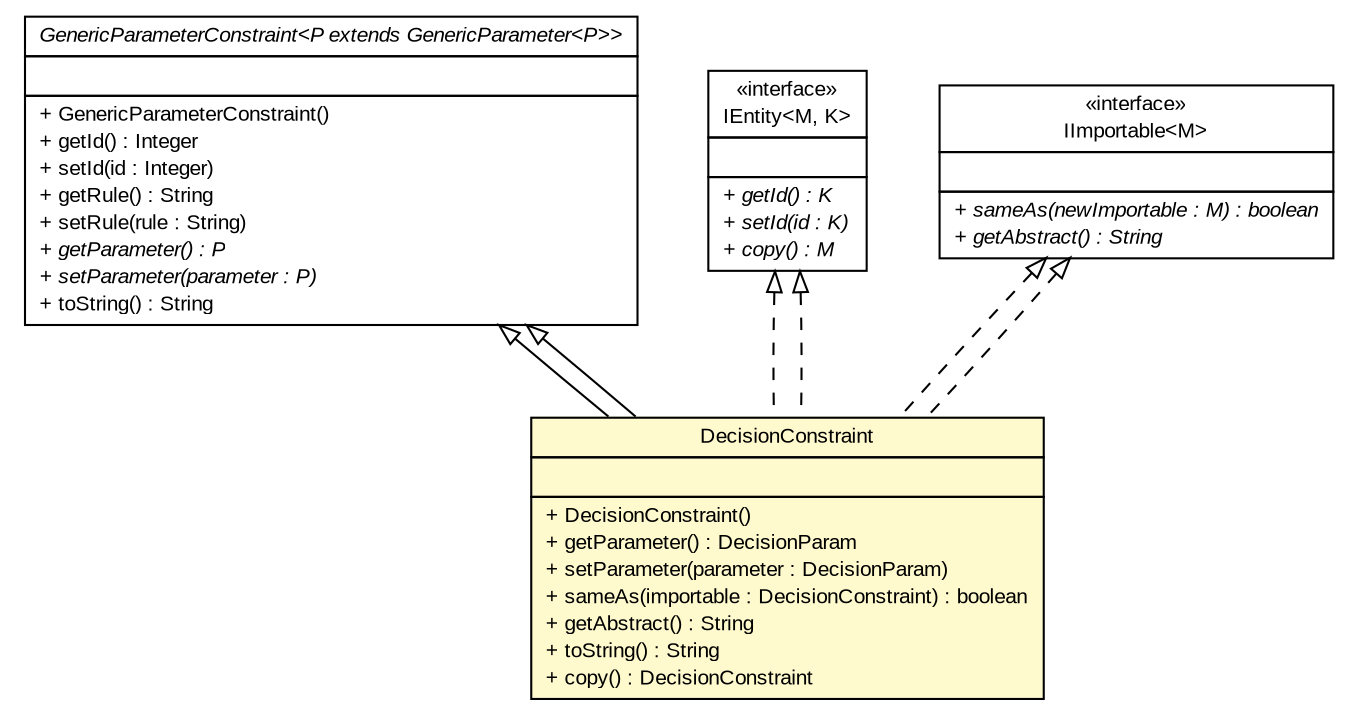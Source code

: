 #!/usr/local/bin/dot
#
# Class diagram 
# Generated by UMLGraph version R5_6-24-gf6e263 (http://www.umlgraph.org/)
#

digraph G {
	edge [fontname="arial",fontsize=10,labelfontname="arial",labelfontsize=10];
	node [fontname="arial",fontsize=10,shape=plaintext];
	nodesep=0.25;
	ranksep=0.5;
	// gov.sandia.cf.model.DecisionConstraint
	c87650 [label=<<table title="gov.sandia.cf.model.DecisionConstraint" border="0" cellborder="1" cellspacing="0" cellpadding="2" port="p" bgcolor="lemonChiffon" href="./DecisionConstraint.html">
		<tr><td><table border="0" cellspacing="0" cellpadding="1">
<tr><td align="center" balign="center"> DecisionConstraint </td></tr>
		</table></td></tr>
		<tr><td><table border="0" cellspacing="0" cellpadding="1">
<tr><td align="left" balign="left">  </td></tr>
		</table></td></tr>
		<tr><td><table border="0" cellspacing="0" cellpadding="1">
<tr><td align="left" balign="left"> + DecisionConstraint() </td></tr>
<tr><td align="left" balign="left"> + getParameter() : DecisionParam </td></tr>
<tr><td align="left" balign="left"> + setParameter(parameter : DecisionParam) </td></tr>
<tr><td align="left" balign="left"> + sameAs(importable : DecisionConstraint) : boolean </td></tr>
<tr><td align="left" balign="left"> + getAbstract() : String </td></tr>
<tr><td align="left" balign="left"> + toString() : String </td></tr>
<tr><td align="left" balign="left"> + copy() : DecisionConstraint </td></tr>
		</table></td></tr>
		</table>>, URL="./DecisionConstraint.html", fontname="arial", fontcolor="black", fontsize=10.0];
	// gov.sandia.cf.model.GenericParameterConstraint<P extends gov.sandia.cf.model.GenericParameter<P>>
	c87660 [label=<<table title="gov.sandia.cf.model.GenericParameterConstraint" border="0" cellborder="1" cellspacing="0" cellpadding="2" port="p" href="./GenericParameterConstraint.html">
		<tr><td><table border="0" cellspacing="0" cellpadding="1">
<tr><td align="center" balign="center"><font face="arial italic"> GenericParameterConstraint&lt;P extends GenericParameter&lt;P&gt;&gt; </font></td></tr>
		</table></td></tr>
		<tr><td><table border="0" cellspacing="0" cellpadding="1">
<tr><td align="left" balign="left">  </td></tr>
		</table></td></tr>
		<tr><td><table border="0" cellspacing="0" cellpadding="1">
<tr><td align="left" balign="left"> + GenericParameterConstraint() </td></tr>
<tr><td align="left" balign="left"> + getId() : Integer </td></tr>
<tr><td align="left" balign="left"> + setId(id : Integer) </td></tr>
<tr><td align="left" balign="left"> + getRule() : String </td></tr>
<tr><td align="left" balign="left"> + setRule(rule : String) </td></tr>
<tr><td align="left" balign="left"><font face="arial italic" point-size="10.0"> + getParameter() : P </font></td></tr>
<tr><td align="left" balign="left"><font face="arial italic" point-size="10.0"> + setParameter(parameter : P) </font></td></tr>
<tr><td align="left" balign="left"> + toString() : String </td></tr>
		</table></td></tr>
		</table>>, URL="./GenericParameterConstraint.html", fontname="arial", fontcolor="black", fontsize=10.0];
	// gov.sandia.cf.model.IEntity<M, K>
	c87671 [label=<<table title="gov.sandia.cf.model.IEntity" border="0" cellborder="1" cellspacing="0" cellpadding="2" port="p" href="./IEntity.html">
		<tr><td><table border="0" cellspacing="0" cellpadding="1">
<tr><td align="center" balign="center"> &#171;interface&#187; </td></tr>
<tr><td align="center" balign="center"> IEntity&lt;M, K&gt; </td></tr>
		</table></td></tr>
		<tr><td><table border="0" cellspacing="0" cellpadding="1">
<tr><td align="left" balign="left">  </td></tr>
		</table></td></tr>
		<tr><td><table border="0" cellspacing="0" cellpadding="1">
<tr><td align="left" balign="left"><font face="arial italic" point-size="10.0"> + getId() : K </font></td></tr>
<tr><td align="left" balign="left"><font face="arial italic" point-size="10.0"> + setId(id : K) </font></td></tr>
<tr><td align="left" balign="left"><font face="arial italic" point-size="10.0"> + copy() : M </font></td></tr>
		</table></td></tr>
		</table>>, URL="./IEntity.html", fontname="arial", fontcolor="black", fontsize=10.0];
	// gov.sandia.cf.model.IImportable<M>
	c87675 [label=<<table title="gov.sandia.cf.model.IImportable" border="0" cellborder="1" cellspacing="0" cellpadding="2" port="p" href="./IImportable.html">
		<tr><td><table border="0" cellspacing="0" cellpadding="1">
<tr><td align="center" balign="center"> &#171;interface&#187; </td></tr>
<tr><td align="center" balign="center"> IImportable&lt;M&gt; </td></tr>
		</table></td></tr>
		<tr><td><table border="0" cellspacing="0" cellpadding="1">
<tr><td align="left" balign="left">  </td></tr>
		</table></td></tr>
		<tr><td><table border="0" cellspacing="0" cellpadding="1">
<tr><td align="left" balign="left"><font face="arial italic" point-size="10.0"> + sameAs(newImportable : M) : boolean </font></td></tr>
<tr><td align="left" balign="left"><font face="arial italic" point-size="10.0"> + getAbstract() : String </font></td></tr>
		</table></td></tr>
		</table>>, URL="./IImportable.html", fontname="arial", fontcolor="black", fontsize=10.0];
	//gov.sandia.cf.model.DecisionConstraint extends gov.sandia.cf.model.GenericParameterConstraint<gov.sandia.cf.model.DecisionParam>
	c87660:p -> c87650:p [dir=back,arrowtail=empty];
	//gov.sandia.cf.model.DecisionConstraint implements gov.sandia.cf.model.IEntity<M, K>
	c87671:p -> c87650:p [dir=back,arrowtail=empty,style=dashed];
	//gov.sandia.cf.model.DecisionConstraint implements gov.sandia.cf.model.IImportable<M>
	c87675:p -> c87650:p [dir=back,arrowtail=empty,style=dashed];
	//gov.sandia.cf.model.DecisionConstraint extends gov.sandia.cf.model.GenericParameterConstraint<gov.sandia.cf.model.DecisionParam>
	c87660:p -> c87650:p [dir=back,arrowtail=empty];
	//gov.sandia.cf.model.DecisionConstraint implements gov.sandia.cf.model.IEntity<M, K>
	c87671:p -> c87650:p [dir=back,arrowtail=empty,style=dashed];
	//gov.sandia.cf.model.DecisionConstraint implements gov.sandia.cf.model.IImportable<M>
	c87675:p -> c87650:p [dir=back,arrowtail=empty,style=dashed];
}

